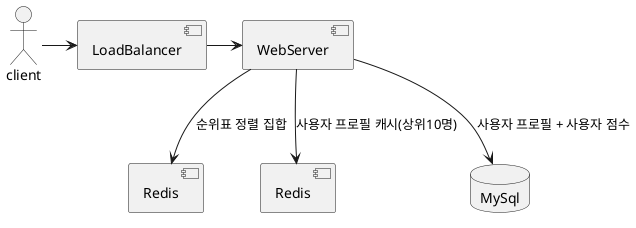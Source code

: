@startuml
actor client
client -> [LoadBalancer]
[LoadBalancer] -> [WebServer]
component "Redis" as r1
component "Redis" as r2
database "MySql" as d1
[WebServer] --> r1 :  순위표 정렬 집합
[WebServer] --> r2 : 사용자 프로필 캐시(상위10명)
[WebServer] --> d1 : 사용자 프로필 + 사용자 점수
@enduml